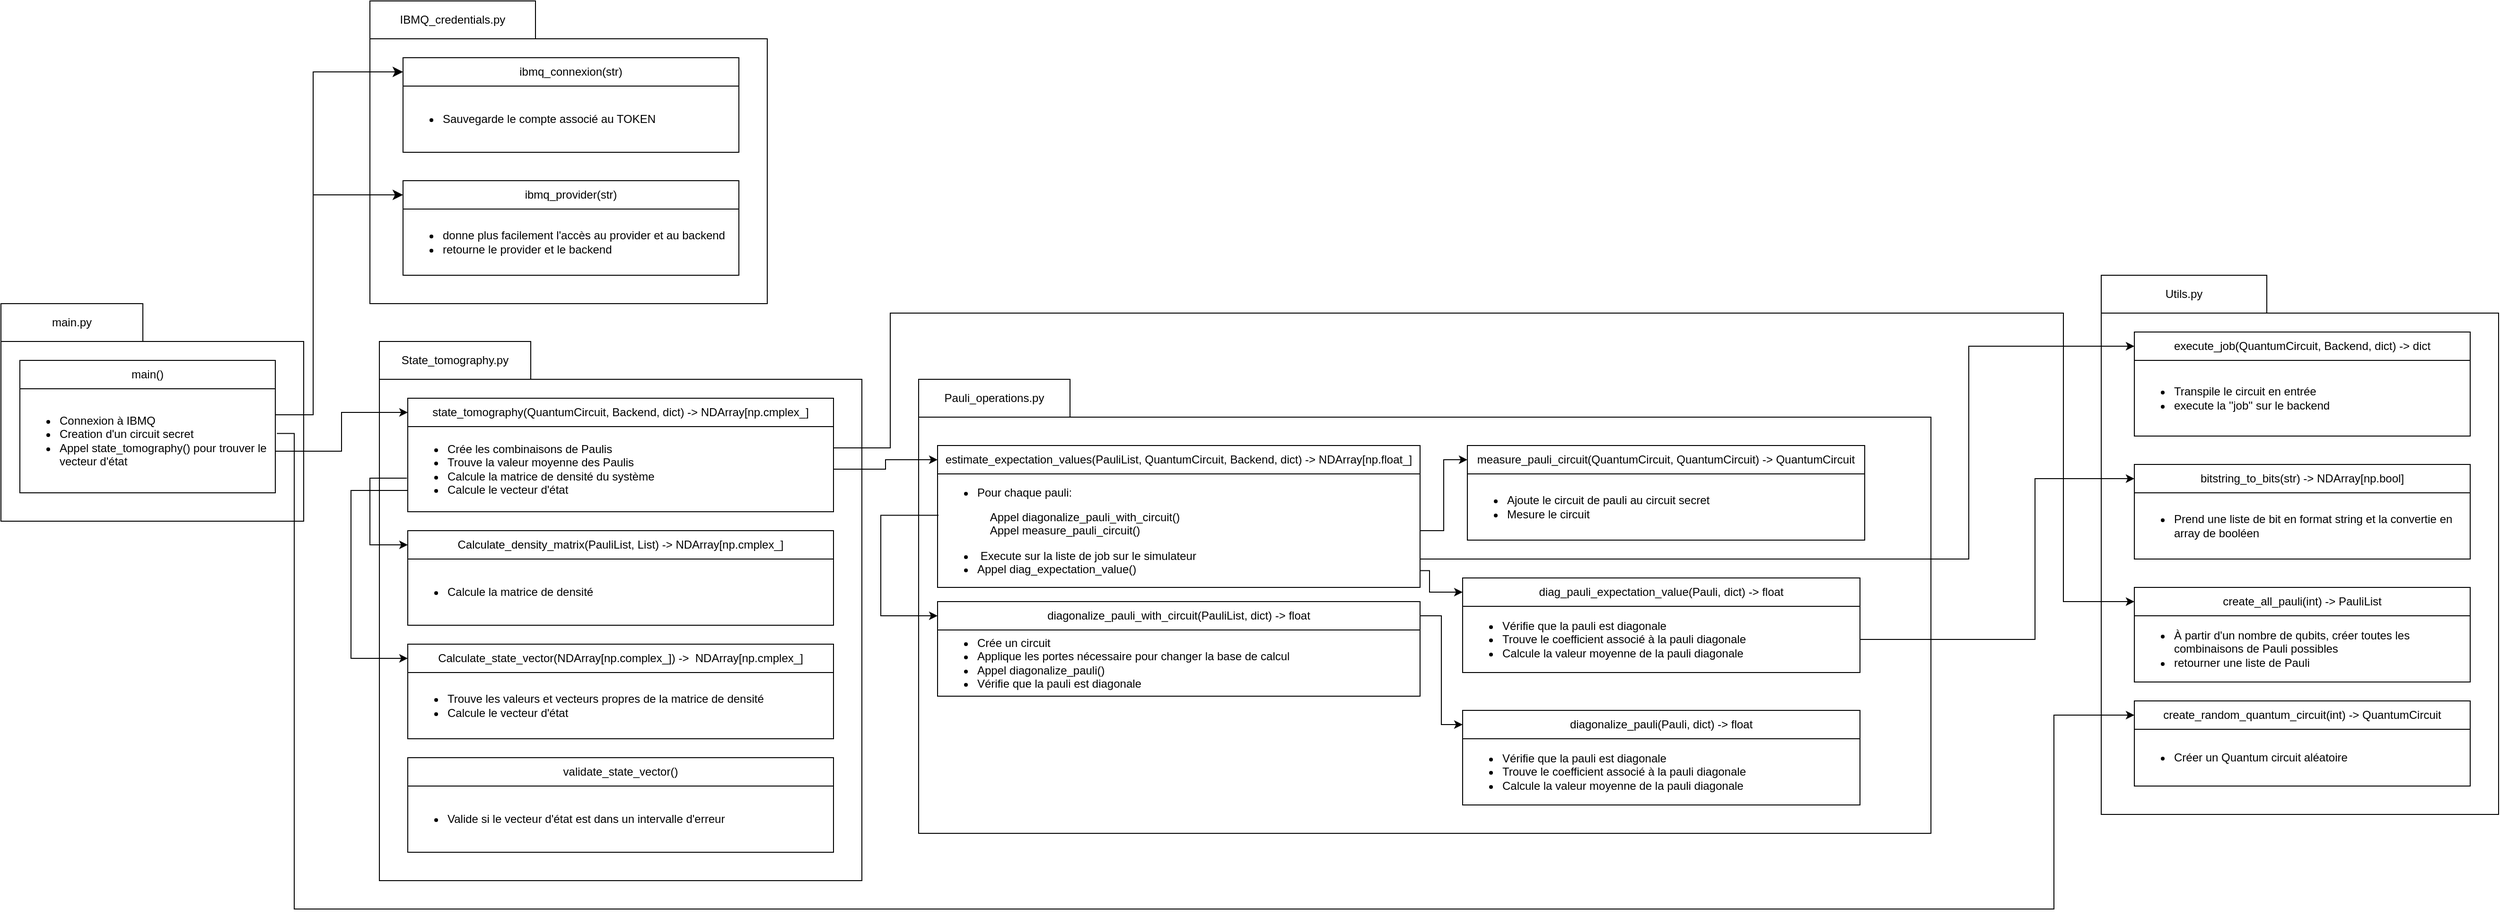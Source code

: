 <mxfile version="16.5.1" type="device"><diagram id="C5RBs43oDa-KdzZeNtuy" name="Page-1"><mxGraphModel dx="3118" dy="1121" grid="1" gridSize="10" guides="1" tooltips="1" connect="1" arrows="1" fold="1" page="0" pageScale="1" pageWidth="827" pageHeight="1169" math="0" shadow="0"><root><mxCell id="WIyWlLk6GJQsqaUBKTNV-0"/><mxCell id="WIyWlLk6GJQsqaUBKTNV-1" parent="WIyWlLk6GJQsqaUBKTNV-0"/><mxCell id="lYOXAHwFV_pLX-w3Jf-a-57" value="" style="rounded=0;whiteSpace=wrap;html=1;" parent="WIyWlLk6GJQsqaUBKTNV-1" vertex="1"><mxGeometry x="610" y="60" width="420" height="530" as="geometry"/></mxCell><mxCell id="lYOXAHwFV_pLX-w3Jf-a-32" value="" style="rounded=0;fontColor=none;noLabel=1;labelBackgroundColor=none;" parent="WIyWlLk6GJQsqaUBKTNV-1" vertex="1"><mxGeometry x="-640" y="170" width="1070" height="440" as="geometry"/></mxCell><mxCell id="lYOXAHwFV_pLX-w3Jf-a-12" value="estimate_expectation_values(PauliList, QuantumCircuit, Backend, dict) -&amp;gt; NDArray[np.float_]" style="rounded=0;whiteSpace=wrap;html=1;" parent="WIyWlLk6GJQsqaUBKTNV-1" vertex="1"><mxGeometry x="-620" y="200" width="510" height="30" as="geometry"/></mxCell><mxCell id="lYOXAHwFV_pLX-w3Jf-a-13" value="&lt;ul&gt;&lt;li&gt;Pour chaque pauli:&amp;nbsp;&lt;/li&gt;&lt;/ul&gt;&lt;span&gt;&lt;span style=&quot;white-space: pre&quot;&gt;&#9;&lt;/span&gt;&lt;span style=&quot;white-space: pre&quot;&gt;&#9;&lt;/span&gt;Appel diagonalize_pauli_with_circuit()&lt;br&gt;&lt;span style=&quot;white-space: pre&quot;&gt;&#9;&lt;/span&gt;&lt;span style=&quot;white-space: pre&quot;&gt;&#9;&lt;/span&gt;Appel measure_pauli_circuit()&lt;br&gt;&lt;ul&gt;&lt;li&gt;&lt;span&gt;&amp;nbsp;Execute sur la liste de job sur le simulateur&lt;/span&gt;&lt;/li&gt;&lt;li&gt;&lt;span&gt;Appel diag_expectation_value()&lt;/span&gt;&lt;/li&gt;&lt;/ul&gt;&lt;/span&gt;" style="rounded=0;whiteSpace=wrap;html=1;align=left;" parent="WIyWlLk6GJQsqaUBKTNV-1" vertex="1"><mxGeometry x="-620" y="230" width="510" height="120" as="geometry"/></mxCell><mxCell id="lYOXAHwFV_pLX-w3Jf-a-33" value="Pauli_operations.py" style="rounded=0;whiteSpace=wrap;html=1;" parent="WIyWlLk6GJQsqaUBKTNV-1" vertex="1"><mxGeometry x="-640" y="130" width="160" height="40" as="geometry"/></mxCell><mxCell id="lYOXAHwFV_pLX-w3Jf-a-36" value="" style="rounded=0;whiteSpace=wrap;html=1;" parent="WIyWlLk6GJQsqaUBKTNV-1" vertex="1"><mxGeometry x="-1610" y="90" width="320" height="190" as="geometry"/></mxCell><mxCell id="lYOXAHwFV_pLX-w3Jf-a-37" value="main.py" style="rounded=0;whiteSpace=wrap;html=1;" parent="WIyWlLk6GJQsqaUBKTNV-1" vertex="1"><mxGeometry x="-1610" y="50" width="150" height="40" as="geometry"/></mxCell><mxCell id="lYOXAHwFV_pLX-w3Jf-a-39" value="main()" style="rounded=0;whiteSpace=wrap;html=1;" parent="WIyWlLk6GJQsqaUBKTNV-1" vertex="1"><mxGeometry x="-1590" y="110" width="270" height="30" as="geometry"/></mxCell><mxCell id="lYOXAHwFV_pLX-w3Jf-a-40" value="&lt;ul&gt;&lt;li&gt;Connexion à IBMQ&lt;/li&gt;&lt;li&gt;Creation d'un circuit secret&lt;/li&gt;&lt;li&gt;Appel state_tomography() pour trouver le vecteur d'état&lt;/li&gt;&lt;/ul&gt;" style="rounded=0;whiteSpace=wrap;html=1;align=left;" parent="WIyWlLk6GJQsqaUBKTNV-1" vertex="1"><mxGeometry x="-1590" y="140" width="270" height="110" as="geometry"/></mxCell><mxCell id="lYOXAHwFV_pLX-w3Jf-a-46" value="&lt;ul&gt;&lt;li&gt;Créer un Quantum circuit aléatoire&lt;/li&gt;&lt;/ul&gt;" style="rounded=0;whiteSpace=wrap;html=1;align=left;" parent="WIyWlLk6GJQsqaUBKTNV-1" vertex="1"><mxGeometry x="645" y="500" width="355" height="60" as="geometry"/></mxCell><mxCell id="lYOXAHwFV_pLX-w3Jf-a-47" value="create_random_quantum_circuit(int) -&amp;gt; QuantumCircuit" style="rounded=0;whiteSpace=wrap;html=1;" parent="WIyWlLk6GJQsqaUBKTNV-1" vertex="1"><mxGeometry x="645" y="470" width="355" height="30" as="geometry"/></mxCell><mxCell id="lYOXAHwFV_pLX-w3Jf-a-49" value="" style="rounded=0;whiteSpace=wrap;html=1;" parent="WIyWlLk6GJQsqaUBKTNV-1" vertex="1"><mxGeometry x="-1220" y="-230" width="420" height="280" as="geometry"/></mxCell><mxCell id="lYOXAHwFV_pLX-w3Jf-a-50" value="ibmq_provider(str)" style="rounded=0;whiteSpace=wrap;html=1;" parent="WIyWlLk6GJQsqaUBKTNV-1" vertex="1"><mxGeometry x="-1185" y="-80" width="355" height="30" as="geometry"/></mxCell><mxCell id="lYOXAHwFV_pLX-w3Jf-a-51" value="&lt;ul&gt;&lt;li&gt;donne plus facilement l'accès au provider et au backend&lt;/li&gt;&lt;li&gt;retourne le provider et le backend&lt;br&gt;&lt;/li&gt;&lt;/ul&gt;" style="rounded=0;whiteSpace=wrap;html=1;align=left;" parent="WIyWlLk6GJQsqaUBKTNV-1" vertex="1"><mxGeometry x="-1185" y="-50" width="355" height="70" as="geometry"/></mxCell><mxCell id="lYOXAHwFV_pLX-w3Jf-a-52" value="ibmq_connexion(str)" style="rounded=0;whiteSpace=wrap;html=1;" parent="WIyWlLk6GJQsqaUBKTNV-1" vertex="1"><mxGeometry x="-1185" y="-210" width="355" height="30" as="geometry"/></mxCell><mxCell id="lYOXAHwFV_pLX-w3Jf-a-53" value="&lt;ul&gt;&lt;li&gt;Sauvegarde le compte associé au TOKEN&lt;br&gt;&lt;/li&gt;&lt;/ul&gt;" style="rounded=0;whiteSpace=wrap;html=1;align=left;" parent="WIyWlLk6GJQsqaUBKTNV-1" vertex="1"><mxGeometry x="-1185" y="-180" width="355" height="70" as="geometry"/></mxCell><mxCell id="lYOXAHwFV_pLX-w3Jf-a-54" value="IBMQ_credentials.py" style="rounded=0;whiteSpace=wrap;html=1;" parent="WIyWlLk6GJQsqaUBKTNV-1" vertex="1"><mxGeometry x="-1220" y="-270" width="175" height="40" as="geometry"/></mxCell><mxCell id="lYOXAHwFV_pLX-w3Jf-a-55" value="" style="edgeStyle=elbowEdgeStyle;elbow=horizontal;endArrow=classic;html=1;curved=0;rounded=0;endSize=8;startSize=8;exitX=1;exitY=0.25;exitDx=0;exitDy=0;entryX=0;entryY=0.5;entryDx=0;entryDy=0;" parent="WIyWlLk6GJQsqaUBKTNV-1" source="lYOXAHwFV_pLX-w3Jf-a-40" target="lYOXAHwFV_pLX-w3Jf-a-52" edge="1"><mxGeometry width="50" height="50" relative="1" as="geometry"><mxPoint x="-1310" y="130" as="sourcePoint"/><mxPoint x="-1215" y="-160" as="targetPoint"/><Array as="points"><mxPoint x="-1280" y="140"/></Array></mxGeometry></mxCell><mxCell id="lYOXAHwFV_pLX-w3Jf-a-56" value="" style="edgeStyle=elbowEdgeStyle;elbow=horizontal;endArrow=classic;html=1;curved=0;rounded=0;endSize=8;startSize=8;exitX=1;exitY=0.25;exitDx=0;exitDy=0;entryX=0;entryY=0.5;entryDx=0;entryDy=0;" parent="WIyWlLk6GJQsqaUBKTNV-1" source="lYOXAHwFV_pLX-w3Jf-a-40" target="lYOXAHwFV_pLX-w3Jf-a-50" edge="1"><mxGeometry width="50" height="50" relative="1" as="geometry"><mxPoint x="-1310" y="135" as="sourcePoint"/><mxPoint x="-1165" y="55" as="targetPoint"/><Array as="points"><mxPoint x="-1280" y="120"/></Array></mxGeometry></mxCell><mxCell id="lYOXAHwFV_pLX-w3Jf-a-58" value="create_all_pauli(int) -&amp;gt; PauliList" style="rounded=0;whiteSpace=wrap;html=1;" parent="WIyWlLk6GJQsqaUBKTNV-1" vertex="1"><mxGeometry x="645" y="350" width="355" height="30" as="geometry"/></mxCell><mxCell id="lYOXAHwFV_pLX-w3Jf-a-59" value="&lt;ul&gt;&lt;li&gt;À partir d'un nombre de qubits, créer toutes les combinaisons de Pauli possibles&lt;/li&gt;&lt;li&gt;retourner une liste de Pauli&lt;/li&gt;&lt;/ul&gt;" style="rounded=0;whiteSpace=wrap;html=1;align=left;" parent="WIyWlLk6GJQsqaUBKTNV-1" vertex="1"><mxGeometry x="645" y="380" width="355" height="70" as="geometry"/></mxCell><mxCell id="lYOXAHwFV_pLX-w3Jf-a-60" value="execute_job(QuantumCircuit, Backend, dict) -&amp;gt; dict" style="rounded=0;whiteSpace=wrap;html=1;" parent="WIyWlLk6GJQsqaUBKTNV-1" vertex="1"><mxGeometry x="645" y="80" width="355" height="30" as="geometry"/></mxCell><mxCell id="lYOXAHwFV_pLX-w3Jf-a-61" value="&lt;ul&gt;&lt;li&gt;Transpile le circuit en entrée&lt;/li&gt;&lt;li&gt;execute la ''job'' sur le backend&lt;/li&gt;&lt;/ul&gt;" style="rounded=0;whiteSpace=wrap;html=1;align=left;" parent="WIyWlLk6GJQsqaUBKTNV-1" vertex="1"><mxGeometry x="645" y="110" width="355" height="80" as="geometry"/></mxCell><mxCell id="lYOXAHwFV_pLX-w3Jf-a-62" value="Utils.py" style="rounded=0;whiteSpace=wrap;html=1;" parent="WIyWlLk6GJQsqaUBKTNV-1" vertex="1"><mxGeometry x="610" y="20" width="175" height="40" as="geometry"/></mxCell><mxCell id="lYOXAHwFV_pLX-w3Jf-a-63" value="bitstring_to_bits(str)&amp;nbsp;-&amp;gt; NDArray[np.bool]" style="rounded=0;whiteSpace=wrap;html=1;" parent="WIyWlLk6GJQsqaUBKTNV-1" vertex="1"><mxGeometry x="645" y="220" width="355" height="30" as="geometry"/></mxCell><mxCell id="lYOXAHwFV_pLX-w3Jf-a-64" value="&lt;ul&gt;&lt;li&gt;Prend une liste de bit en format string et la convertie en array de booléen&lt;br&gt;&lt;/li&gt;&lt;/ul&gt;" style="rounded=0;whiteSpace=wrap;html=1;align=left;" parent="WIyWlLk6GJQsqaUBKTNV-1" vertex="1"><mxGeometry x="645" y="250" width="355" height="70" as="geometry"/></mxCell><mxCell id="EGV5l-OSDuLG9S4MluCs-1" value="" style="rounded=0;fontColor=none;noLabel=1;labelBackgroundColor=none;" parent="WIyWlLk6GJQsqaUBKTNV-1" vertex="1"><mxGeometry x="-1210" y="130" width="510" height="530" as="geometry"/></mxCell><mxCell id="EGV5l-OSDuLG9S4MluCs-2" value="Calculate_state_vector(NDArray[np.complex_]) -&amp;gt;&amp;nbsp;&amp;nbsp;NDArray[np.cmplex_]" style="rounded=0;whiteSpace=wrap;html=1;" parent="WIyWlLk6GJQsqaUBKTNV-1" vertex="1"><mxGeometry x="-1180" y="410" width="450" height="30" as="geometry"/></mxCell><mxCell id="EGV5l-OSDuLG9S4MluCs-3" value="&lt;ul&gt;&lt;li&gt;Trouve les valeurs et vecteurs propres de la matrice de densité&lt;/li&gt;&lt;li&gt;Calcule le vecteur d'état&lt;/li&gt;&lt;/ul&gt;" style="rounded=0;whiteSpace=wrap;html=1;align=left;" parent="WIyWlLk6GJQsqaUBKTNV-1" vertex="1"><mxGeometry x="-1180" y="440" width="450" height="70" as="geometry"/></mxCell><mxCell id="EGV5l-OSDuLG9S4MluCs-6" value="Calculate_density_matrix(PauliList, List) -&amp;gt; NDArray[np.cmplex_]" style="rounded=0;whiteSpace=wrap;html=1;" parent="WIyWlLk6GJQsqaUBKTNV-1" vertex="1"><mxGeometry x="-1180" y="290" width="450" height="30" as="geometry"/></mxCell><mxCell id="EGV5l-OSDuLG9S4MluCs-7" value="&lt;ul&gt;&lt;li&gt;Calcule la matrice de densité&lt;/li&gt;&lt;/ul&gt;" style="rounded=0;whiteSpace=wrap;html=1;align=left;" parent="WIyWlLk6GJQsqaUBKTNV-1" vertex="1"><mxGeometry x="-1180" y="320" width="450" height="70" as="geometry"/></mxCell><mxCell id="EGV5l-OSDuLG9S4MluCs-10" value="state_tomography(QuantumCircuit, Backend, dict) -&amp;gt; NDArray[np.cmplex_]" style="rounded=0;whiteSpace=wrap;html=1;" parent="WIyWlLk6GJQsqaUBKTNV-1" vertex="1"><mxGeometry x="-1180" y="150" width="450" height="30" as="geometry"/></mxCell><mxCell id="EGV5l-OSDuLG9S4MluCs-11" value="&lt;ul&gt;&lt;li&gt;Crée les combinaisons de Paulis&lt;/li&gt;&lt;li&gt;Trouve la valeur moyenne des Paulis&lt;/li&gt;&lt;li&gt;Calcule la matrice de densité du système&lt;/li&gt;&lt;li&gt;Calcule le vecteur d'état&lt;/li&gt;&lt;/ul&gt;" style="rounded=0;whiteSpace=wrap;html=1;align=left;" parent="WIyWlLk6GJQsqaUBKTNV-1" vertex="1"><mxGeometry x="-1180" y="180" width="450" height="90" as="geometry"/></mxCell><mxCell id="EGV5l-OSDuLG9S4MluCs-16" value="State_tomography.py" style="rounded=0;whiteSpace=wrap;html=1;" parent="WIyWlLk6GJQsqaUBKTNV-1" vertex="1"><mxGeometry x="-1210" y="90" width="160" height="40" as="geometry"/></mxCell><mxCell id="EGV5l-OSDuLG9S4MluCs-17" value="validate_state_vector()" style="rounded=0;whiteSpace=wrap;html=1;" parent="WIyWlLk6GJQsqaUBKTNV-1" vertex="1"><mxGeometry x="-1180" y="530" width="450" height="30" as="geometry"/></mxCell><mxCell id="EGV5l-OSDuLG9S4MluCs-18" value="&lt;ul&gt;&lt;li&gt;Valide si le vecteur d'état est dans un intervalle d'erreur&lt;/li&gt;&lt;/ul&gt;" style="rounded=0;whiteSpace=wrap;html=1;align=left;" parent="WIyWlLk6GJQsqaUBKTNV-1" vertex="1"><mxGeometry x="-1180" y="560" width="450" height="70" as="geometry"/></mxCell><mxCell id="EGV5l-OSDuLG9S4MluCs-19" value="diagonalize_pauli_with_circuit(PauliList, dict) -&amp;gt; float" style="rounded=0;whiteSpace=wrap;html=1;" parent="WIyWlLk6GJQsqaUBKTNV-1" vertex="1"><mxGeometry x="-620" y="365" width="510" height="30" as="geometry"/></mxCell><mxCell id="EGV5l-OSDuLG9S4MluCs-20" value="&lt;ul&gt;&lt;li&gt;Crée un circuit&amp;nbsp;&lt;/li&gt;&lt;li&gt;Applique les portes nécessaire pour changer la base de calcul&lt;/li&gt;&lt;li&gt;Appel diagonalize_pauli()&lt;/li&gt;&lt;li&gt;Vérifie que la pauli est diagonale&lt;/li&gt;&lt;/ul&gt;" style="rounded=0;whiteSpace=wrap;html=1;align=left;" parent="WIyWlLk6GJQsqaUBKTNV-1" vertex="1"><mxGeometry x="-620" y="395" width="510" height="70" as="geometry"/></mxCell><mxCell id="EGV5l-OSDuLG9S4MluCs-21" value="measure_pauli_circuit(QuantumCircuit, QuantumCircuit) -&amp;gt; QuantumCircuit" style="rounded=0;whiteSpace=wrap;html=1;" parent="WIyWlLk6GJQsqaUBKTNV-1" vertex="1"><mxGeometry x="-60" y="200" width="420" height="30" as="geometry"/></mxCell><mxCell id="EGV5l-OSDuLG9S4MluCs-22" value="&lt;ul&gt;&lt;li&gt;Ajoute le circuit de pauli au circuit secret&lt;/li&gt;&lt;li&gt;Mesure le circuit&lt;/li&gt;&lt;/ul&gt;" style="rounded=0;whiteSpace=wrap;html=1;align=left;" parent="WIyWlLk6GJQsqaUBKTNV-1" vertex="1"><mxGeometry x="-60" y="230" width="420" height="70" as="geometry"/></mxCell><mxCell id="EGV5l-OSDuLG9S4MluCs-23" value="" style="edgeStyle=elbowEdgeStyle;elbow=horizontal;endArrow=classic;html=1;rounded=0;exitX=1;exitY=0.5;exitDx=0;exitDy=0;entryX=0;entryY=0.5;entryDx=0;entryDy=0;" parent="WIyWlLk6GJQsqaUBKTNV-1" source="lYOXAHwFV_pLX-w3Jf-a-13" target="EGV5l-OSDuLG9S4MluCs-21" edge="1"><mxGeometry width="50" height="50" relative="1" as="geometry"><mxPoint x="-90" y="270" as="sourcePoint"/><mxPoint x="-50" y="220" as="targetPoint"/></mxGeometry></mxCell><mxCell id="EGV5l-OSDuLG9S4MluCs-25" value="" style="edgeStyle=segmentEdgeStyle;endArrow=classic;html=1;rounded=0;exitX=0.002;exitY=0.365;exitDx=0;exitDy=0;exitPerimeter=0;entryX=0;entryY=0.5;entryDx=0;entryDy=0;" parent="WIyWlLk6GJQsqaUBKTNV-1" source="lYOXAHwFV_pLX-w3Jf-a-13" target="EGV5l-OSDuLG9S4MluCs-19" edge="1"><mxGeometry width="50" height="50" relative="1" as="geometry"><mxPoint x="-770" y="390" as="sourcePoint"/><mxPoint x="-650" y="390" as="targetPoint"/><Array as="points"><mxPoint x="-680" y="274"/><mxPoint x="-680" y="380"/></Array></mxGeometry></mxCell><mxCell id="EGV5l-OSDuLG9S4MluCs-26" value="" style="edgeStyle=elbowEdgeStyle;elbow=horizontal;endArrow=classic;html=1;rounded=0;exitX=1;exitY=0.75;exitDx=0;exitDy=0;entryX=0;entryY=0.5;entryDx=0;entryDy=0;" parent="WIyWlLk6GJQsqaUBKTNV-1" source="lYOXAHwFV_pLX-w3Jf-a-13" target="lYOXAHwFV_pLX-w3Jf-a-60" edge="1"><mxGeometry width="50" height="50" relative="1" as="geometry"><mxPoint x="110" y="290" as="sourcePoint"/><mxPoint x="160" y="240" as="targetPoint"/><Array as="points"><mxPoint x="470" y="200"/><mxPoint x="580" y="190"/><mxPoint x="630" y="220"/><mxPoint x="530" y="400"/><mxPoint x="40" y="360"/></Array></mxGeometry></mxCell><mxCell id="EGV5l-OSDuLG9S4MluCs-27" value="diag_pauli_expectation_value(Pauli, dict) -&amp;gt; float" style="rounded=0;whiteSpace=wrap;html=1;" parent="WIyWlLk6GJQsqaUBKTNV-1" vertex="1"><mxGeometry x="-65" y="340" width="420" height="30" as="geometry"/></mxCell><mxCell id="EGV5l-OSDuLG9S4MluCs-28" value="&lt;ul&gt;&lt;li&gt;Vérifie que la pauli est diagonale&lt;/li&gt;&lt;li&gt;Trouve le coefficient associé à la pauli diagonale&lt;/li&gt;&lt;li&gt;Calcule la valeur moyenne de la pauli diagonale&lt;/li&gt;&lt;/ul&gt;" style="rounded=0;whiteSpace=wrap;html=1;align=left;" parent="WIyWlLk6GJQsqaUBKTNV-1" vertex="1"><mxGeometry x="-65" y="370" width="420" height="70" as="geometry"/></mxCell><mxCell id="EGV5l-OSDuLG9S4MluCs-29" value="" style="edgeStyle=elbowEdgeStyle;elbow=horizontal;endArrow=classic;html=1;rounded=0;exitX=1;exitY=0.852;exitDx=0;exitDy=0;exitPerimeter=0;entryX=0;entryY=0.5;entryDx=0;entryDy=0;" parent="WIyWlLk6GJQsqaUBKTNV-1" source="lYOXAHwFV_pLX-w3Jf-a-13" target="EGV5l-OSDuLG9S4MluCs-27" edge="1"><mxGeometry width="50" height="50" relative="1" as="geometry"><mxPoint x="-150" y="560" as="sourcePoint"/><mxPoint x="-100" y="510" as="targetPoint"/><Array as="points"><mxPoint x="-100" y="340"/></Array></mxGeometry></mxCell><mxCell id="EGV5l-OSDuLG9S4MluCs-30" value="" style="edgeStyle=elbowEdgeStyle;elbow=horizontal;endArrow=classic;html=1;rounded=0;entryX=0;entryY=0.5;entryDx=0;entryDy=0;" parent="WIyWlLk6GJQsqaUBKTNV-1" source="EGV5l-OSDuLG9S4MluCs-28" target="lYOXAHwFV_pLX-w3Jf-a-63" edge="1"><mxGeometry width="50" height="50" relative="1" as="geometry"><mxPoint x="620" y="150" as="sourcePoint"/><mxPoint x="670" y="100" as="targetPoint"/><Array as="points"><mxPoint x="540" y="270"/><mxPoint x="580" y="280"/><mxPoint x="610" y="310"/><mxPoint x="630" y="430"/><mxPoint x="510" y="400"/><mxPoint x="520" y="430"/></Array></mxGeometry></mxCell><mxCell id="EGV5l-OSDuLG9S4MluCs-31" value="diagonalize_pauli(Pauli, dict) -&amp;gt; float" style="rounded=0;whiteSpace=wrap;html=1;" parent="WIyWlLk6GJQsqaUBKTNV-1" vertex="1"><mxGeometry x="-65" y="480" width="420" height="30" as="geometry"/></mxCell><mxCell id="EGV5l-OSDuLG9S4MluCs-32" value="&lt;ul&gt;&lt;li&gt;Vérifie que la pauli est diagonale&lt;/li&gt;&lt;li&gt;Trouve le coefficient associé à la pauli diagonale&lt;/li&gt;&lt;li&gt;Calcule la valeur moyenne de la pauli diagonale&lt;/li&gt;&lt;/ul&gt;" style="rounded=0;whiteSpace=wrap;html=1;align=left;" parent="WIyWlLk6GJQsqaUBKTNV-1" vertex="1"><mxGeometry x="-65" y="510" width="420" height="70" as="geometry"/></mxCell><mxCell id="EGV5l-OSDuLG9S4MluCs-34" value="" style="edgeStyle=elbowEdgeStyle;elbow=horizontal;endArrow=classic;html=1;rounded=0;exitX=0.999;exitY=0.6;exitDx=0;exitDy=0;exitPerimeter=0;entryX=0;entryY=0.5;entryDx=0;entryDy=0;" parent="WIyWlLk6GJQsqaUBKTNV-1" source="lYOXAHwFV_pLX-w3Jf-a-40" target="EGV5l-OSDuLG9S4MluCs-10" edge="1"><mxGeometry width="50" height="50" relative="1" as="geometry"><mxPoint x="-1270" y="240" as="sourcePoint"/><mxPoint x="-1220" y="190" as="targetPoint"/><Array as="points"><mxPoint x="-1250" y="180"/><mxPoint x="-1230" y="190"/></Array></mxGeometry></mxCell><mxCell id="EGV5l-OSDuLG9S4MluCs-35" value="" style="edgeStyle=elbowEdgeStyle;elbow=horizontal;endArrow=classic;html=1;rounded=0;exitX=1;exitY=0.5;exitDx=0;exitDy=0;entryX=0;entryY=0.5;entryDx=0;entryDy=0;" parent="WIyWlLk6GJQsqaUBKTNV-1" source="EGV5l-OSDuLG9S4MluCs-11" target="lYOXAHwFV_pLX-w3Jf-a-12" edge="1"><mxGeometry width="50" height="50" relative="1" as="geometry"><mxPoint x="-640" y="150" as="sourcePoint"/><mxPoint x="-590" y="100" as="targetPoint"/></mxGeometry></mxCell><mxCell id="EGV5l-OSDuLG9S4MluCs-37" value="" style="edgeStyle=segmentEdgeStyle;endArrow=classic;html=1;rounded=0;exitX=1.006;exitY=0.429;exitDx=0;exitDy=0;exitPerimeter=0;entryX=0;entryY=0.5;entryDx=0;entryDy=0;" parent="WIyWlLk6GJQsqaUBKTNV-1" source="lYOXAHwFV_pLX-w3Jf-a-40" target="lYOXAHwFV_pLX-w3Jf-a-47" edge="1"><mxGeometry width="50" height="50" relative="1" as="geometry"><mxPoint x="-1330" y="460" as="sourcePoint"/><mxPoint x="560" y="530" as="targetPoint"/><Array as="points"><mxPoint x="-1300" y="187"/><mxPoint x="-1300" y="690"/><mxPoint x="560" y="690"/><mxPoint x="560" y="485"/></Array></mxGeometry></mxCell><mxCell id="EGV5l-OSDuLG9S4MluCs-39" value="" style="edgeStyle=segmentEdgeStyle;endArrow=classic;html=1;rounded=0;exitX=1;exitY=0.25;exitDx=0;exitDy=0;entryX=0;entryY=0.5;entryDx=0;entryDy=0;" parent="WIyWlLk6GJQsqaUBKTNV-1" source="EGV5l-OSDuLG9S4MluCs-11" target="lYOXAHwFV_pLX-w3Jf-a-58" edge="1"><mxGeometry width="50" height="50" relative="1" as="geometry"><mxPoint x="-190" y="100" as="sourcePoint"/><mxPoint x="550" y="50" as="targetPoint"/><Array as="points"><mxPoint x="-670" y="202"/><mxPoint x="-670" y="60"/><mxPoint x="570" y="60"/><mxPoint x="570" y="365"/></Array></mxGeometry></mxCell><mxCell id="t_-ZyOfngEXlBr2i25BR-0" value="" style="edgeStyle=segmentEdgeStyle;endArrow=classic;html=1;rounded=0;exitX=-0.002;exitY=0.606;exitDx=0;exitDy=0;exitPerimeter=0;entryX=0;entryY=0.5;entryDx=0;entryDy=0;" edge="1" parent="WIyWlLk6GJQsqaUBKTNV-1" source="EGV5l-OSDuLG9S4MluCs-11" target="EGV5l-OSDuLG9S4MluCs-6"><mxGeometry width="50" height="50" relative="1" as="geometry"><mxPoint x="-1290" y="390" as="sourcePoint"/><mxPoint x="-1240" y="340" as="targetPoint"/><Array as="points"><mxPoint x="-1220" y="235"/><mxPoint x="-1220" y="305"/></Array></mxGeometry></mxCell><mxCell id="t_-ZyOfngEXlBr2i25BR-1" value="" style="edgeStyle=segmentEdgeStyle;endArrow=classic;html=1;rounded=0;exitX=0;exitY=0.75;exitDx=0;exitDy=0;entryX=0;entryY=0.5;entryDx=0;entryDy=0;" edge="1" parent="WIyWlLk6GJQsqaUBKTNV-1" source="EGV5l-OSDuLG9S4MluCs-11" target="EGV5l-OSDuLG9S4MluCs-2"><mxGeometry width="50" height="50" relative="1" as="geometry"><mxPoint x="-1260" y="410" as="sourcePoint"/><mxPoint x="-1210" y="360" as="targetPoint"/><Array as="points"><mxPoint x="-1240" y="248"/><mxPoint x="-1240" y="425"/></Array></mxGeometry></mxCell><mxCell id="t_-ZyOfngEXlBr2i25BR-2" value="" style="edgeStyle=elbowEdgeStyle;elbow=horizontal;endArrow=classic;html=1;rounded=0;exitX=1;exitY=0.5;exitDx=0;exitDy=0;entryX=0;entryY=0.5;entryDx=0;entryDy=0;" edge="1" parent="WIyWlLk6GJQsqaUBKTNV-1" source="EGV5l-OSDuLG9S4MluCs-19" target="EGV5l-OSDuLG9S4MluCs-31"><mxGeometry width="50" height="50" relative="1" as="geometry"><mxPoint x="-280" y="420" as="sourcePoint"/><mxPoint x="-230" y="370" as="targetPoint"/></mxGeometry></mxCell></root></mxGraphModel></diagram></mxfile>